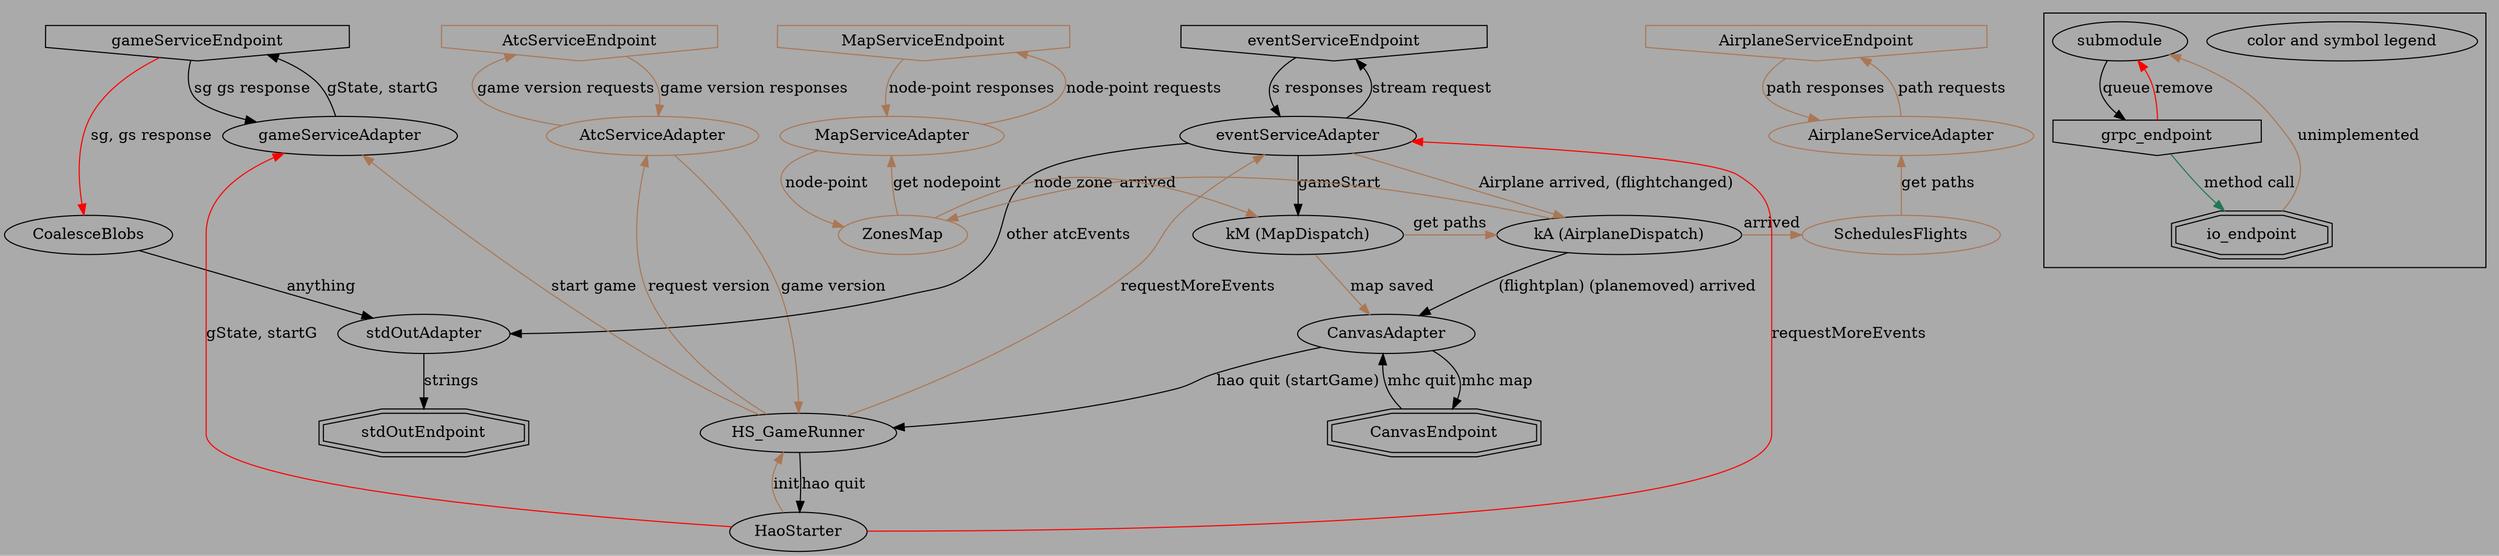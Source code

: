 
digraph bey1800_stoptracking_pageflow
{

/*
*/
	bgcolor = "#AAAAAA"

	{
		rank = same;
		AtcServiceEndpoint [ shape = invhouse color = "#AA7755" ]; # for game version
		AirplaneServiceEndpoint [ shape = invhouse color = "#AA7755" ]; # for updating flight plans
		MapServiceEndpoint [ shape = invhouse color = "#AA7755" ]; # for node to point conversion
		eventServiceEndpoint [ shape = invhouse ];
		gameServiceEndpoint [ shape = invhouse ];
	}

	{
		rank = same;
		stdOutEndpoint [ shape = doubleoctagon ];
		CanvasEndpoint [ shape = doubleoctagon ];
	}

	{
		rank = same;
		AirplaneServiceAdapter [ color = "#AA7755" ];
		AtcServiceAdapter [ color = "#AA7755" ];
		eventServiceAdapter;
		gameServiceAdapter;
		MapServiceAdapter [ color = "#AA7755" ];
	}

	{
		rank = same;
		CanvasAdapter;
		stdOutAdapter;
	}

	{
		rank = same;
		CoalesceBlobs;
		knowsAirplanes [ label = "kA (AirplaneDispatch)" ];
		knowsMap [ label = "kM (MapDispatch)" ];
		SchedulesFlights [ color = "#AA7755" ];
		ZonesMap [ color = "#AA7755" ];
	}

	HaoStarter;
	HS_GameRunner;

	# [ label = "" ];

	AirplaneServiceAdapter -> AirplaneServiceEndpoint [ label = "path requests" color = "#AA7755" ];

	AirplaneServiceEndpoint -> AirplaneServiceAdapter [ label = "path responses" color = "#AA7755" ];

	AtcServiceAdapter -> AtcServiceEndpoint [ label = "game version requests" color = "#AA7755" ];
	AtcServiceAdapter -> HS_GameRunner [ label = "game version" color = "#AA7755" ];

	AtcServiceEndpoint -> AtcServiceAdapter [ label = "game version responses" color = "#AA7755" ];

	CoalesceBlobs -> stdOutAdapter [ label = "anything" ];

	CanvasEndpoint -> CanvasAdapter [ label = "mhc quit" ];

	CanvasAdapter -> CanvasEndpoint [ label = "mhc map" ];
	CanvasAdapter -> HS_GameRunner [ label = "hao quit (startGame)" ];

	eventServiceAdapter -> eventServiceEndpoint [ label = "stream request" ];
	eventServiceAdapter -> knowsMap [ label = "gameStart" ];
	eventServiceAdapter -> stdOutAdapter [ label = "other atcEvents" ];
	eventServiceAdapter -> knowsAirplanes [ label = "Airplane arrived, (flightchanged)" color = "#AA7755" ];

	eventServiceEndpoint -> eventServiceAdapter [ label = "s responses" ];

	HaoStarter -> eventServiceAdapter [ label = "requestMoreEvents" color = "red" ];
	HaoStarter -> gameServiceAdapter [ label = "gState, startG" color = "red" ];
	HaoStarter -> HS_GameRunner [ label = "init" color = "#AA7755" ];

	HS_GameRunner -> AtcServiceAdapter [ label = "request version" color = "#AA7755" ];
	HS_GameRunner -> gameServiceAdapter [ label = "start game" color = "#AA7755" ];
	HS_GameRunner -> HaoStarter [ label = "hao quit" ];
	HS_GameRunner -> eventServiceAdapter [ label = "requestMoreEvents" color = "#AA7755" ];

	gameServiceAdapter -> gameServiceEndpoint [ label = "gState, startG" ];

	gameServiceEndpoint -> CoalesceBlobs [ label = "sg, gs response" color = "red" ];
	gameServiceEndpoint -> gameServiceAdapter [ label = "sg gs response" ];

	knowsAirplanes -> CanvasAdapter [ label = "(flightplan) (planemoved) arrived" ];
	knowsAirplanes -> SchedulesFlights [ label = "arrived" color = "#AA7755" ];
	knowsAirplanes -> ZonesMap [ label = "arrived" color = "#AA7755" ];

	knowsMap -> CanvasAdapter [ label = "map saved" color = "#AA7755" ];
	knowsMap -> knowsAirplanes [ label = "get paths" color = "#AA7755" ];

	MapServiceAdapter -> MapServiceEndpoint [ label = "node-point requests" color = "#AA7755" ];
	MapServiceAdapter -> ZonesMap [ label = "node-point" color = "#AA7755" ];

	MapServiceEndpoint -> MapServiceAdapter [ label = "node-point responses" color = "#AA7755" ];

	SchedulesFlights -> AirplaneServiceAdapter [ label = "get paths" color = "#AA7755" ];

	stdOutAdapter -> stdOutEndpoint [ label = "strings" ];

	ZonesMap -> MapServiceAdapter [ label = "get nodepoint" color = "#AA7755" ];
	ZonesMap -> knowsMap [ label = "node zone" color = "#AA7755" ];

	# ->  [ label = "" ];

	subgraph cluster0 {
		color_legend [ label = "color and symbol legend" ];
		submodule;
		grpc_endpoint [ shape = invhouse ];
		io_endpoint [ shape = doubleoctagon ];

		submodule -> grpc_endpoint [ label = "queue" ];

		grpc_endpoint -> io_endpoint [ label = "method call" color = "#227755" ];
		grpc_endpoint -> submodule [ label = "remove" color = "red" ];

		io_endpoint -> submodule [ label = "unimplemented" color = "#AA7755" ];
	}
}

















